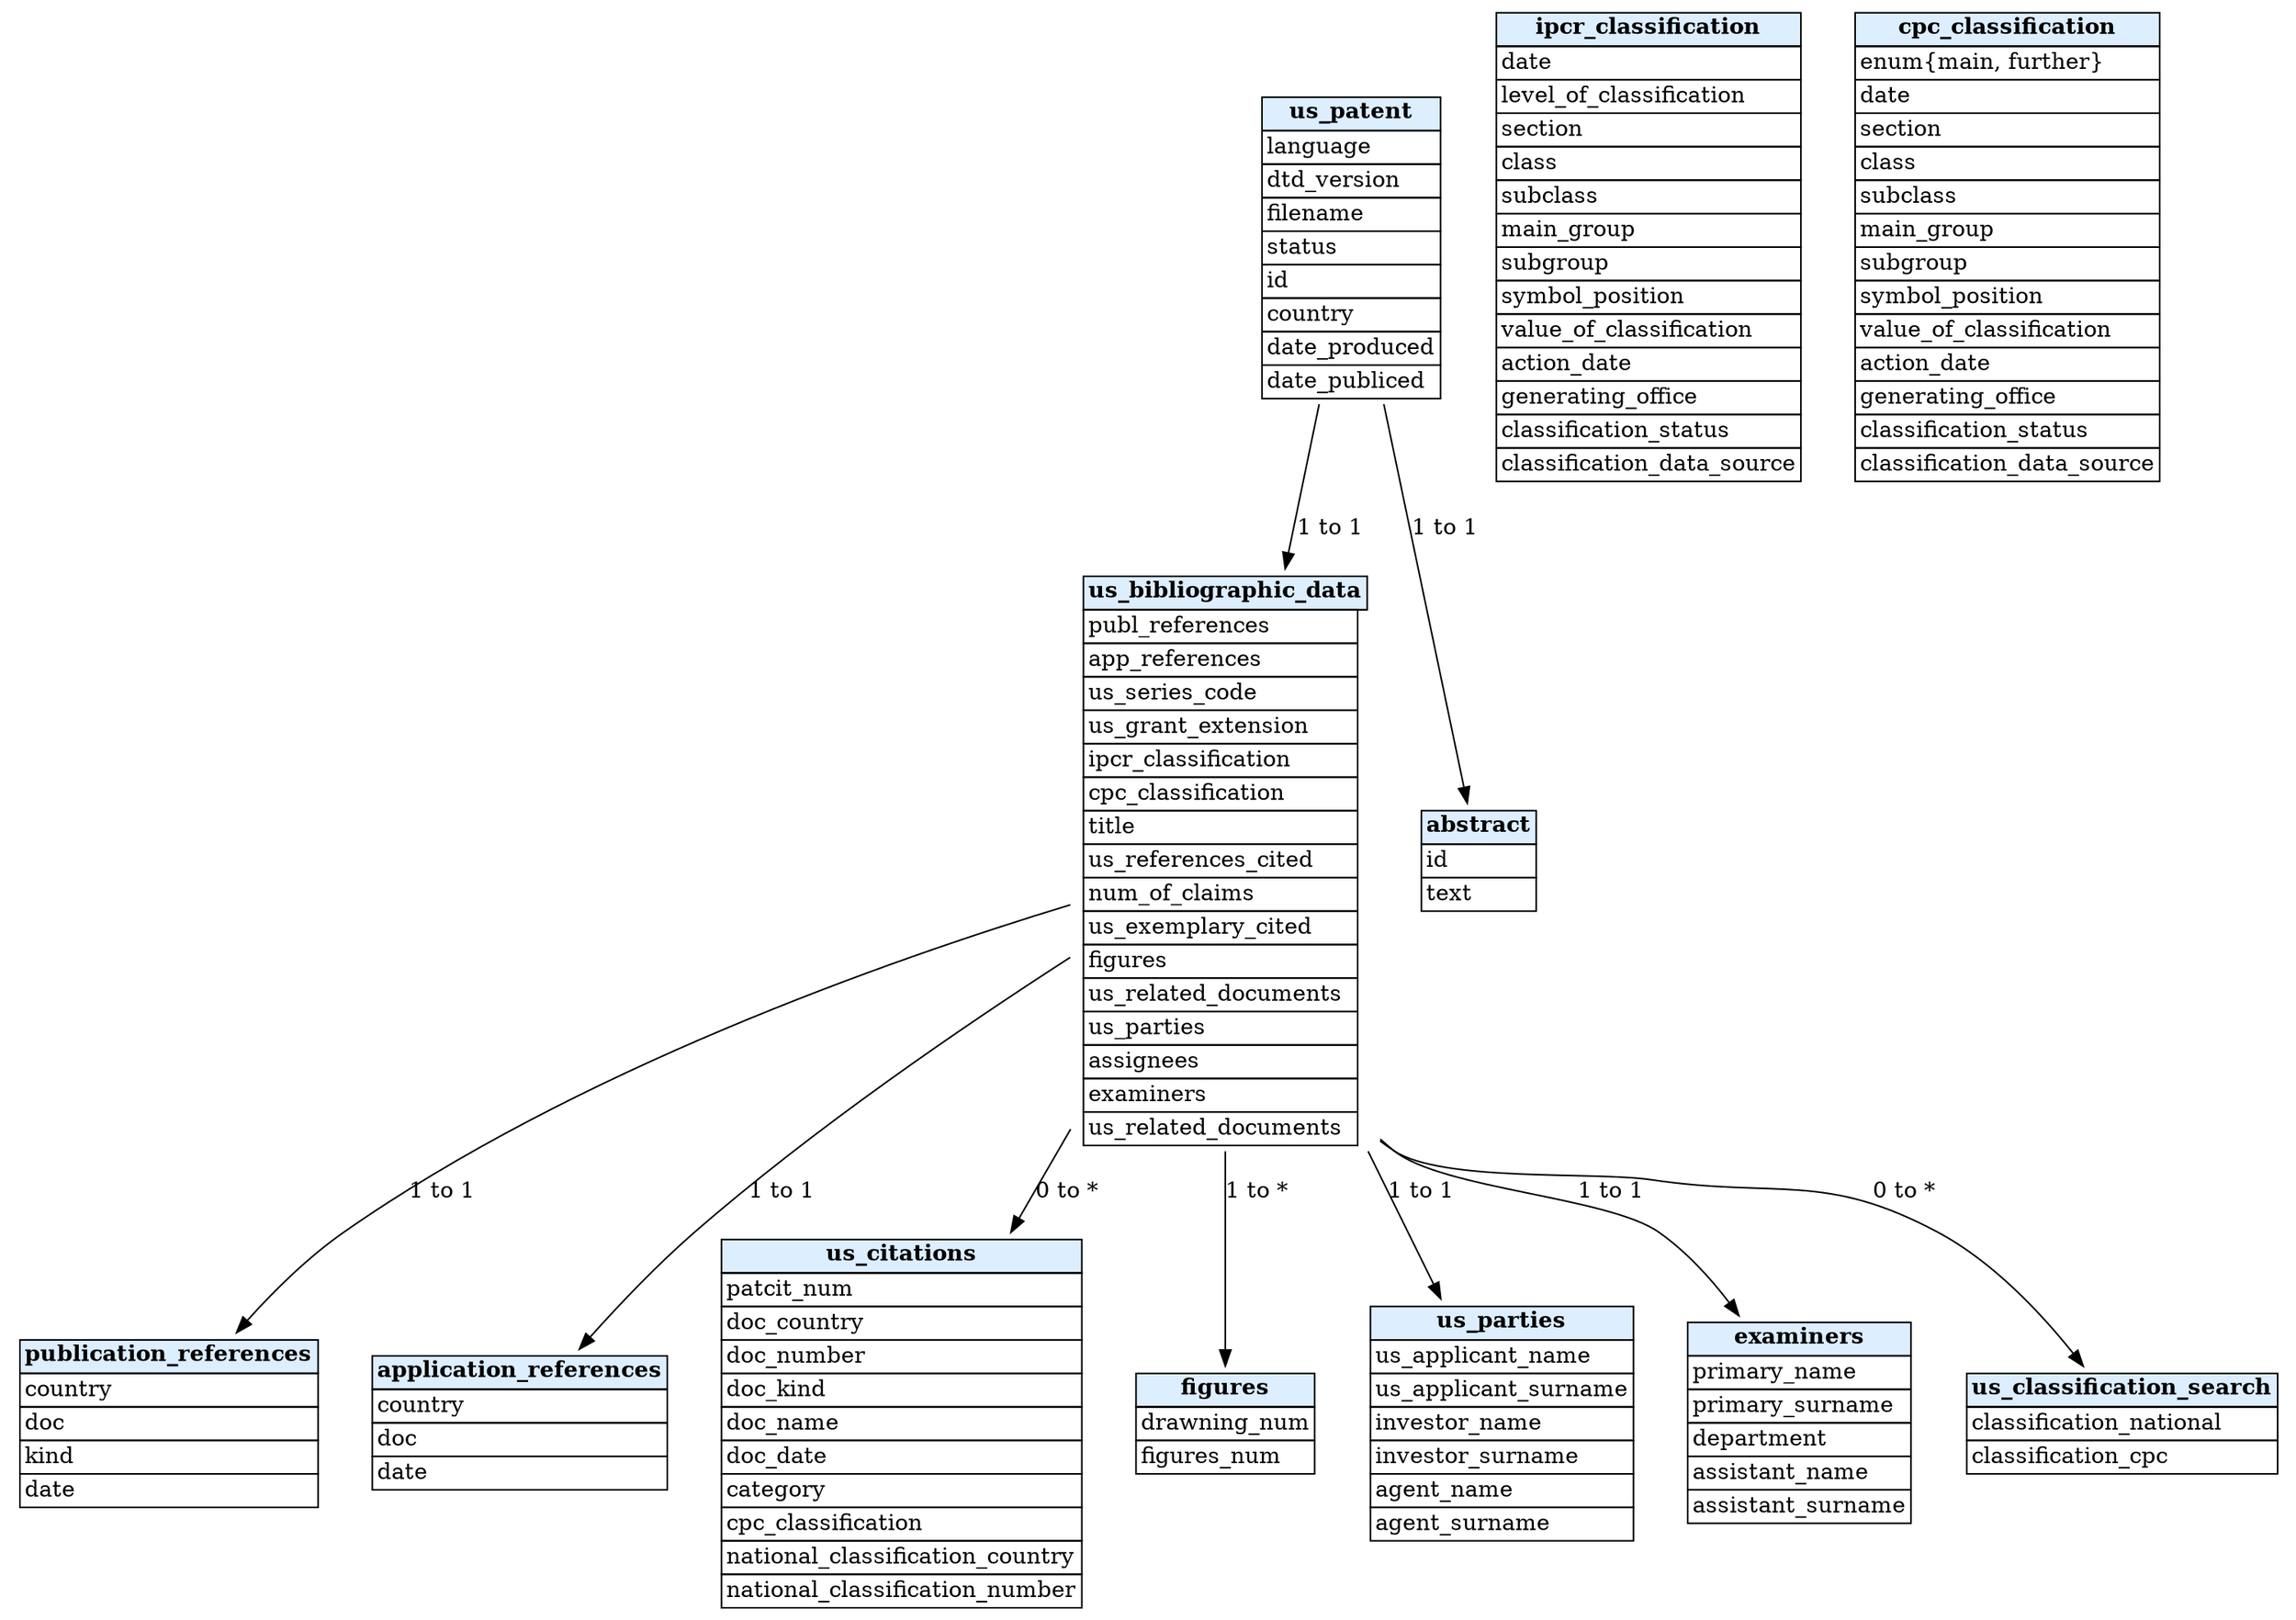 digraph DatabaseSchema {
  node [shape=plaintext]
  
  // Tables
  us_patent [label=<<table border="0" cellborder="1" cellspacing="0">
    <tr><td bgcolor="#DDEEFF" colspan="2"><b>us_patent</b></td></tr>
    <hr/>
        <tr><td port="0" align="left">language</td></tr>
        <tr><td port="2" align="left">dtd_version</td></tr>
        <tr><td port="0" align="left">filename</td></tr>
        <tr><td port="2" align="left">status</td></tr><tr><td port="0" align="left">id</td></tr>
        <tr><td port="2" align="left">country</td></tr>
        <tr><td port="0" align="left">date_produced</td></tr>
        <tr><td port="2" align="left">date_publiced</td></tr>
  </table>>]

  us_bibliographic_data [label=<<table border="0" cellborder="1" cellspacing="0">
    <tr><td bgcolor="#DDEEFF" colspan="2"><b>us_bibliographic_data</b></td></tr>
    <hr/>
   <tr><td port="0" align="left">publ_references</td></tr>
        <tr><td port="2" align="left">app_references</td></tr>
        <tr><td port="0" align="left">us_series_code</td></tr>
        <tr><td port="2" align="left">us_grant_extension</td></tr><tr><td port="0" align="left">ipcr_classification</td></tr>
        <tr><td port="2" align="left">cpc_classification</td></tr>
        <tr><td port="0" align="left">title</td></tr>
        <tr><td port="2" align="left">us_references_cited</td></tr>
        <tr><td port="0" align="left">num_of_claims</td></tr>
        <tr><td port="2" align="left">us_exemplary_cited</td></tr><tr><td port="0" align="left">figures</td></tr>
        <tr><td port="2" align="left">us_related_documents</td></tr>
        <tr><td port="0" align="left">us_parties</td></tr>
        <tr><td port="2" align="left">assignees</td></tr>
        <tr><td port="0" align="left">examiners</td></tr>
        <tr><td port="2" align="left">us_related_documents</td></tr>
  </table>>]
  
  abstract [label=<<table border="0" cellborder="1" cellspacing="0">
    <tr><td bgcolor="#DDEEFF" colspan="1"><b>abstract</b></td></tr>
    <hr/>
    <tr><td align="left">id</td></tr>
    <tr><td align="left">text</td></tr>
  </table>>]

  publication_references [label=<<table border="0" cellborder="1" cellspacing="0">
    <tr><td bgcolor="#DDEEFF" colspan="1"><b>publication_references</b></td></tr>
    <hr/>
        <tr><td port="0" align="left">country</td></tr>
        <tr><td port="2" align="left">doc</td></tr>
        <tr><td port="0" align="left">kind</td></tr>
        <tr><td port="2" align="left">date</td></tr>
  </table>>]
  
  application_references [label=<<table border="0" cellborder="1" cellspacing="0">
    <tr><td bgcolor="#DDEEFF" colspan="1"><b>application_references</b></td></tr>
    <hr/>
        <tr><td port="0" align="left">country</td></tr>
        <tr><td port="2" align="left">doc</td></tr>
        <tr><td port="2" align="left">date</td></tr>
  </table>>]

  ipcr_classification [label=<<table border="0" cellborder="1" cellspacing="0">
    <tr><td bgcolor="#DDEEFF" colspan="1"><b>ipcr_classification</b></td></tr>
    <hr/>
        <tr><td port="0" align="left">date</td></tr>
        <tr><td port="2" align="left">level_of_classification</td></tr>
        <tr><td port="2" align="left">section</td></tr>
        <tr><td port="0" align="left">class</td></tr>
        <tr><td port="2" align="left">subclass</td></tr>
        <tr><td port="2" align="left">main_group</td></tr>
        <tr><td port="2" align="left">subgroup</td></tr>
        <tr><td port="0" align="left">symbol_position</td></tr>
        <tr><td port="2" align="left">value_of_classification</td></tr>
        <tr><td port="2" align="left">action_date</td></tr>
        
        <tr><td port="2" align="left">generating_office</td></tr>       
        <tr><td port="2" align="left">classification_status</td></tr>       
        <tr><td port="2" align="left">classification_data_source</td></tr>   
  </table>>]

  cpc_classification [label=<<table border="0" cellborder="1" cellspacing="0">
    <tr><td bgcolor="#DDEEFF" colspan="1"><b>cpc_classification</b></td></tr>
    <hr/>
        <tr><td port="0" align="left">enum{main, further}</td></tr>
        <tr><td port="0" align="left">date</td></tr>
        <tr><td port="2" align="left">section</td></tr>
        <tr><td port="0" align="left">class</td></tr>
        <tr><td port="2" align="left">subclass</td></tr>
        <tr><td port="2" align="left">main_group</td></tr>
        <tr><td port="2" align="left">subgroup</td></tr>
        <tr><td port="0" align="left">symbol_position</td></tr>
        <tr><td port="2" align="left">value_of_classification</td></tr>
        <tr><td port="2" align="left">action_date</td></tr>        
        <tr><td port="2" align="left">generating_office</td></tr>       
        <tr><td port="2" align="left">classification_status</td></tr>       
        <tr><td port="2" align="left">classification_data_source</td></tr>
  </table>>]


  us_citations [label=<<table border="0" cellborder="1" cellspacing="0">
    <tr><td bgcolor="#DDEEFF" colspan="1"><b>us_citations</b></td></tr>
    <hr/>
    <tr><td port="0" align="left">patcit_num</td></tr>
    <tr><td port="2" align="left">doc_country</td></tr>
    <tr><td port="0" align="left">doc_number</td></tr>
    <tr><td port="2" align="left">doc_kind</td></tr>
    <tr><td port="2" align="left">doc_name</td></tr>
    <tr><td port="2" align="left">doc_date</td></tr>
    <tr><td port="0" align="left">category</td></tr>
    <tr><td port="2" align="left">cpc_classification</td></tr>
    <tr><td port="2" align="left">national_classification_country</td></tr>
    <tr><td port="2" align="left">national_classification_number</td></tr>
  </table>>]
  
  figures [label=<<table border="0" cellborder="1" cellspacing="0">
    <tr><td bgcolor="#DDEEFF" colspan="1"><b>figures</b></td></tr>
    <hr/>
    <tr><td port="0" align="left">drawning_num</td></tr>
    <tr><td port="2" align="left">figures_num</td></tr>
    </table>>]
    
  us_parties [label=<<table border="0" cellborder="1" cellspacing="0">
    <tr><td bgcolor="#DDEEFF" colspan="1"><b>us_parties</b></td></tr>
    <hr/>
    <tr><td port="0" align="left">us_applicant_name</td></tr>
    <tr><td port="2" align="left">us_applicant_surname</td></tr>
    <tr><td port="0" align="left">investor_name</td></tr>
    <tr><td port="2" align="left">investor_surname</td></tr>
    <tr><td port="0" align="left">agent_name</td></tr>
    <tr><td port="2" align="left">agent_surname</td></tr>    
    </table>>]

  examiners [label=<<table border="0" cellborder="1" cellspacing="0">
    <tr><td bgcolor="#DDEEFF" colspan="1"><b>examiners</b></td></tr>
    <hr/>
    <tr><td port="0" align="left">primary_name</td></tr>
    <tr><td port="0" align="left">primary_surname</td></tr>
    <tr><td port="2" align="left">department</td></tr>
    <tr><td port="0" align="left">assistant_name</td></tr>
    <tr><td port="2" align="left">assistant_surname</td></tr>  
    </table>>]    

  
  us_classification_search [label=<<table border="0" cellborder="1" cellspacing="0">
    <tr><td bgcolor="#DDEEFF" colspan="1"><b>us_classification_search</b></td></tr>
    <hr/>
    <tr><td port="0" align="left">classification_national</td></tr>
    <tr><td port="0" align="left">classification_cpc</td></tr>
    </table>>]      
    

  // Relationships
  us_patent -> us_bibliographic_data [label="1 to 1"]
  us_patent -> abstract [label="1 to 1"]

  us_bibliographic_data -> publication_references [label="1 to 1"]
  us_bibliographic_data -> application_references [label="1 to 1"]
  us_bibliographic_data -> us_classification_search [label="0 to *"]
  us_bibliographic_data -> us_citations [label="0 to *"]
  us_bibliographic_data -> figures [label="1 to *"]
  us_bibliographic_data -> us_parties [label="1 to 1"]
  us_bibliographic_data -> examiners [label="1 to 1"]

//   us_patent -> ipcr_classification [label="1 to *"]
//   us_patent -> us_bibliographic_data [label="1 to 1"]
//   us_bibliographic_data -> us_patent [label="1 to 1"]
//   us_bibliographic_data -> application_references [label="1 to *"]
//   application_references -> us_bibliographic_data [label="1 to 1"]
//   application_references -> abstract [label="1 to 1"]
//   abstract -> application_references [label="1 to *"]
//   abstract -> publication_references [label="1 to *"]
//   reviews -> abstract [label="1 to *"]
//   reviews -> us_patent [label="1 to *"]
// 
}
